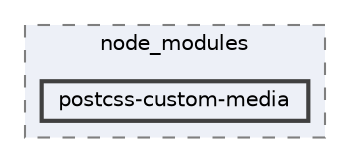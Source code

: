 digraph "pkiclassroomrescheduler/src/main/frontend/node_modules/postcss-custom-media"
{
 // LATEX_PDF_SIZE
  bgcolor="transparent";
  edge [fontname=Helvetica,fontsize=10,labelfontname=Helvetica,labelfontsize=10];
  node [fontname=Helvetica,fontsize=10,shape=box,height=0.2,width=0.4];
  compound=true
  subgraph clusterdir_72953eda66ccb3a2722c28e1c3e6c23b {
    graph [ bgcolor="#edf0f7", pencolor="grey50", label="node_modules", fontname=Helvetica,fontsize=10 style="filled,dashed", URL="dir_72953eda66ccb3a2722c28e1c3e6c23b.html",tooltip=""]
  dir_415905cfcf8f6545de7329d1fae43454 [label="postcss-custom-media", fillcolor="#edf0f7", color="grey25", style="filled,bold", URL="dir_415905cfcf8f6545de7329d1fae43454.html",tooltip=""];
  }
}

